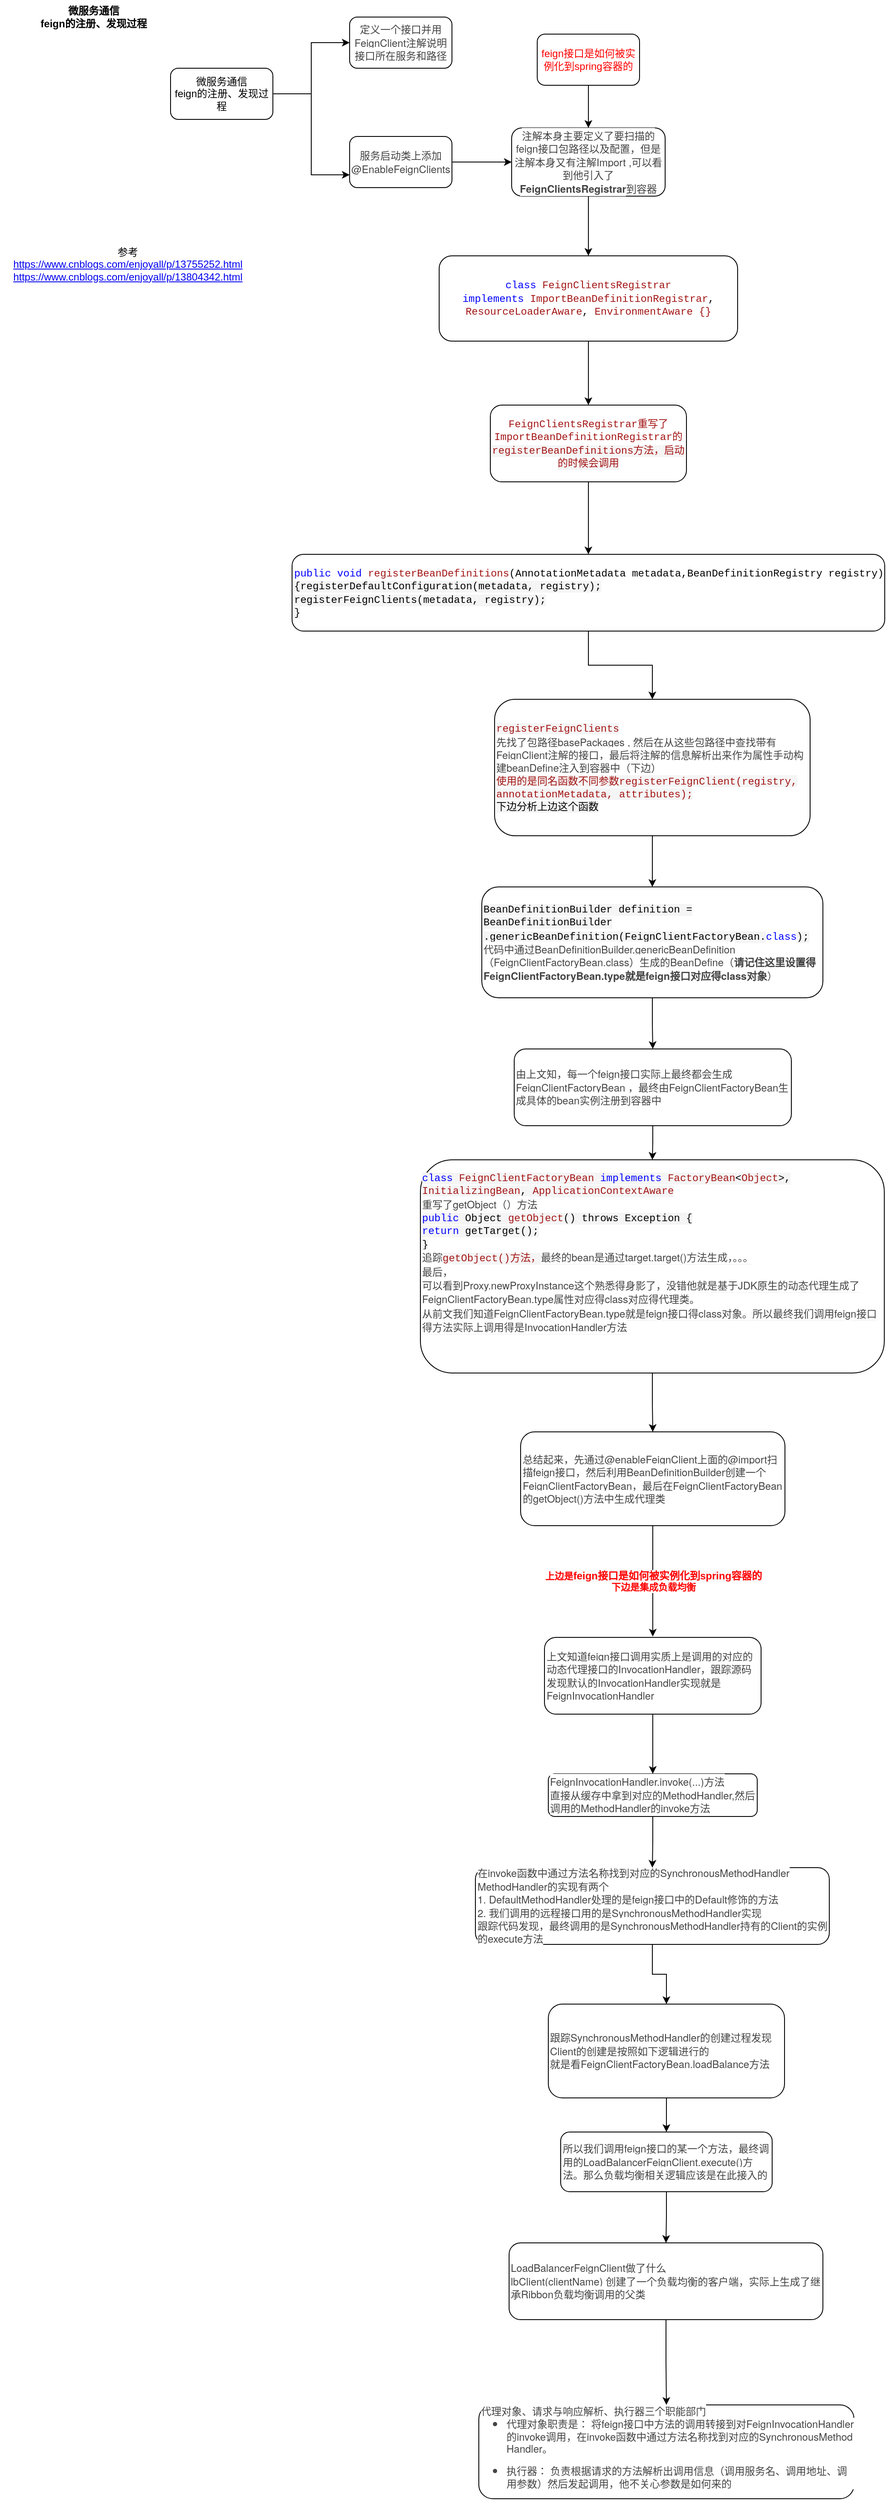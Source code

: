 <mxfile version="14.4.3" type="github">
  <diagram id="LuQ_MH0cPUaEYpk4wpXu" name="第 1 页">
    <mxGraphModel dx="1181" dy="759" grid="1" gridSize="10" guides="1" tooltips="1" connect="1" arrows="1" fold="1" page="1" pageScale="1" pageWidth="827" pageHeight="1169" math="0" shadow="0">
      <root>
        <mxCell id="0" />
        <mxCell id="1" parent="0" />
        <mxCell id="f0mKS1ikmovLvOTV63AS-19" value="&lt;span class=&quot;hljs-function&quot; style=&quot;margin: 0px ; padding: 0px ; font-family: &amp;#34;courier new&amp;#34; , sans-serif&quot;&gt;&lt;span class=&quot;hljs-keyword&quot; style=&quot;margin: 0px ; padding: 0px ; color: rgb(0 , 0 , 255)&quot;&gt;public&lt;/span&gt; &lt;span class=&quot;hljs-keyword&quot; style=&quot;margin: 0px ; padding: 0px ; color: rgb(0 , 0 , 255)&quot;&gt;void&lt;/span&gt; &lt;span class=&quot;hljs-title&quot; style=&quot;margin: 0px ; padding: 0px ; color: rgb(163 , 21 , 21)&quot;&gt;registerBeanDefinitions&lt;/span&gt;(&lt;span class=&quot;hljs-params&quot; style=&quot;margin: 0px ; padding: 0px&quot;&gt;AnnotationMetadata metadata,BeanDefinitionRegistry registry&lt;/span&gt;)&lt;/span&gt;&lt;span style=&quot;font-family: &amp;#34;courier new&amp;#34; , sans-serif ; background-color: rgb(245 , 245 , 245)&quot;&gt;{registerDefaultConfiguration(metadata, registry);&lt;br&gt;registerFeignClients(metadata, registry);&lt;br&gt;}&lt;/span&gt;" style="rounded=1;whiteSpace=wrap;html=1;align=left;" vertex="1" parent="1">
          <mxGeometry x="362.5" y="670" width="695" height="90" as="geometry" />
        </mxCell>
        <mxCell id="f0mKS1ikmovLvOTV63AS-27" value="&lt;span class=&quot;hljs-keyword&quot; style=&quot;margin: 0px ; padding: 0px ; color: rgb(0 , 0 , 255) ; font-family: &amp;#34;courier new&amp;#34; , sans-serif ; background-color: rgb(245 , 245 , 245)&quot;&gt;class&lt;/span&gt;&lt;span style=&quot;font-family: &amp;#34;courier new&amp;#34; , sans-serif ; background-color: rgb(245 , 245 , 245)&quot;&gt; &lt;/span&gt;&lt;span class=&quot;hljs-title&quot; style=&quot;margin: 0px ; padding: 0px ; color: rgb(163 , 21 , 21) ; font-family: &amp;#34;courier new&amp;#34; , sans-serif ; background-color: rgb(245 , 245 , 245)&quot;&gt;FeignClientFactoryBean&amp;nbsp;&lt;/span&gt;&lt;span class=&quot;hljs-keyword&quot; style=&quot;margin: 0px ; padding: 0px ; color: rgb(0 , 0 , 255) ; font-family: &amp;#34;courier new&amp;#34; , sans-serif ; background-color: rgb(245 , 245 , 245)&quot;&gt;implements&lt;/span&gt;&lt;span style=&quot;font-family: &amp;#34;courier new&amp;#34; , sans-serif ; background-color: rgb(245 , 245 , 245)&quot;&gt; &lt;/span&gt;&lt;span class=&quot;hljs-title&quot; style=&quot;margin: 0px ; padding: 0px ; color: rgb(163 , 21 , 21) ; font-family: &amp;#34;courier new&amp;#34; , sans-serif ; background-color: rgb(245 , 245 , 245)&quot;&gt;FactoryBean&lt;/span&gt;&lt;span style=&quot;font-family: &amp;#34;courier new&amp;#34; , sans-serif ; background-color: rgb(245 , 245 , 245)&quot;&gt;&amp;lt;&lt;/span&gt;&lt;span class=&quot;hljs-title&quot; style=&quot;margin: 0px ; padding: 0px ; color: rgb(163 , 21 , 21) ; font-family: &amp;#34;courier new&amp;#34; , sans-serif ; background-color: rgb(245 , 245 , 245)&quot;&gt;Object&lt;/span&gt;&lt;span style=&quot;font-family: &amp;#34;courier new&amp;#34; , sans-serif ; background-color: rgb(245 , 245 , 245)&quot;&gt;&amp;gt;, &lt;/span&gt;&lt;span class=&quot;hljs-title&quot; style=&quot;margin: 0px ; padding: 0px ; color: rgb(163 , 21 , 21) ; font-family: &amp;#34;courier new&amp;#34; , sans-serif ; background-color: rgb(245 , 245 , 245)&quot;&gt;InitializingBean&lt;/span&gt;&lt;span style=&quot;font-family: &amp;#34;courier new&amp;#34; , sans-serif ; background-color: rgb(245 , 245 , 245)&quot;&gt;, &lt;/span&gt;&lt;span class=&quot;hljs-title&quot; style=&quot;margin: 0px ; padding: 0px ; color: rgb(163 , 21 , 21) ; font-family: &amp;#34;courier new&amp;#34; , sans-serif ; background-color: rgb(245 , 245 , 245)&quot;&gt;ApplicationContextAware&lt;br&gt;&lt;span style=&quot;color: rgb(68 , 68 , 68) ; font-family: &amp;#34;pingfang sc&amp;#34; , &amp;#34;microsoft yahei&amp;#34; , &amp;#34;helvetica neue&amp;#34; , &amp;#34;helvetica&amp;#34; , &amp;#34;arial&amp;#34; , sans-serif ; background-color: rgb(255 , 255 , 255)&quot;&gt;重写了getObject（）方法&lt;br&gt;&lt;/span&gt;&lt;span class=&quot;hljs-function&quot; style=&quot;margin: 0px ; padding: 0px ; color: rgb(0 , 0 , 0) ; font-family: &amp;#34;courier new&amp;#34; , sans-serif&quot;&gt;&lt;span class=&quot;hljs-keyword&quot; style=&quot;margin: 0px ; padding: 0px ; color: rgb(0 , 0 , 255)&quot;&gt;public&lt;/span&gt; Object &lt;span class=&quot;hljs-title&quot; style=&quot;margin: 0px ; padding: 0px ; color: rgb(163 , 21 , 21)&quot;&gt;getObject&lt;/span&gt;(&lt;span class=&quot;hljs-params&quot; style=&quot;margin: 0px ; padding: 0px&quot;&gt;&lt;/span&gt;) throws Exception&lt;/span&gt;&lt;span style=&quot;color: rgb(0 , 0 , 0) ; font-family: &amp;#34;courier new&amp;#34; , sans-serif&quot;&gt; {&lt;br&gt;		&lt;/span&gt;&lt;span class=&quot;hljs-keyword&quot; style=&quot;margin: 0px ; padding: 0px ; color: rgb(0 , 0 , 255) ; font-family: &amp;#34;courier new&amp;#34; , sans-serif&quot;&gt;return&lt;/span&gt;&lt;span style=&quot;color: rgb(0 , 0 , 0) ; font-family: &amp;#34;courier new&amp;#34; , sans-serif&quot;&gt; getTarget();&lt;br&gt;	}&lt;br&gt;&lt;/span&gt;&lt;span style=&quot;color: rgb(68 , 68 , 68) ; font-family: &amp;#34;pingfang sc&amp;#34; , &amp;#34;microsoft yahei&amp;#34; , &amp;#34;helvetica neue&amp;#34; , &amp;#34;helvetica&amp;#34; , &amp;#34;arial&amp;#34; , sans-serif ; background-color: rgb(255 , 255 , 255)&quot;&gt;追踪&lt;/span&gt;&lt;span style=&quot;font-family: &amp;#34;courier new&amp;#34; , sans-serif&quot;&gt;getObject()方法，&lt;/span&gt;&lt;span style=&quot;color: rgb(68 , 68 , 68) ; font-family: &amp;#34;pingfang sc&amp;#34; , &amp;#34;microsoft yahei&amp;#34; , &amp;#34;helvetica neue&amp;#34; , &amp;#34;helvetica&amp;#34; , &amp;#34;arial&amp;#34; , sans-serif ; background-color: rgb(255 , 255 , 255)&quot;&gt;最终的bean是通过target.target()方法生成，。。。&lt;br&gt;最后，&lt;br&gt;&lt;/span&gt;&lt;span style=&quot;color: rgb(68 , 68 , 68) ; font-family: &amp;#34;pingfang sc&amp;#34; , &amp;#34;microsoft yahei&amp;#34; , &amp;#34;helvetica neue&amp;#34; , &amp;#34;helvetica&amp;#34; , &amp;#34;arial&amp;#34; , sans-serif ; background-color: rgb(255 , 255 , 255)&quot;&gt;可以看到Proxy.newProxyInstance这个熟悉得身影了，没错他就是&lt;/span&gt;&lt;span style=&quot;color: rgb(68 , 68 , 68) ; font-family: &amp;#34;pingfang sc&amp;#34; , &amp;#34;microsoft yahei&amp;#34; , &amp;#34;helvetica neue&amp;#34; , &amp;#34;helvetica&amp;#34; , &amp;#34;arial&amp;#34; , sans-serif ; background-color: rgb(255 , 255 , 255)&quot;&gt;基于JDK原生的动态代理生成了FeignClientFactoryBean.type属性对应得class对应得代理类。&lt;br&gt;从前文我们知道FeignClientFactoryBean.type就是feign接口得class对象。所以最终我们调用feign接口得方法实际上调用得是InvocationHandler方法&lt;/span&gt;&lt;span style=&quot;color: rgb(68 , 68 , 68) ; font-family: &amp;#34;pingfang sc&amp;#34; , &amp;#34;microsoft yahei&amp;#34; , &amp;#34;helvetica neue&amp;#34; , &amp;#34;helvetica&amp;#34; , &amp;#34;arial&amp;#34; , sans-serif ; background-color: rgb(255 , 255 , 255)&quot;&gt;&lt;br&gt;&lt;/span&gt;&lt;span style=&quot;color: rgb(68 , 68 , 68) ; font-family: &amp;#34;pingfang sc&amp;#34; , &amp;#34;microsoft yahei&amp;#34; , &amp;#34;helvetica neue&amp;#34; , &amp;#34;helvetica&amp;#34; , &amp;#34;arial&amp;#34; , sans-serif ; background-color: rgb(255 , 255 , 255)&quot;&gt;&lt;br&gt;&lt;/span&gt;&lt;br&gt;&lt;/span&gt;" style="rounded=1;whiteSpace=wrap;html=1;align=left;" vertex="1" parent="1">
          <mxGeometry x="513" y="1380" width="544" height="250" as="geometry" />
        </mxCell>
        <mxCell id="f0mKS1ikmovLvOTV63AS-49" value="" style="group" vertex="1" connectable="0" parent="1">
          <mxGeometry x="20" y="20" width="1001.5" height="2930" as="geometry" />
        </mxCell>
        <mxCell id="f0mKS1ikmovLvOTV63AS-1" value="&lt;div&gt;&lt;b&gt;微服务通信&lt;/b&gt;&lt;/div&gt;&lt;b&gt;&lt;div&gt;&lt;b&gt;feign的注册、发现过程&lt;/b&gt;&lt;/div&gt;&lt;/b&gt;" style="text;html=1;strokeColor=none;fillColor=none;align=center;verticalAlign=middle;whiteSpace=wrap;rounded=0;" vertex="1" parent="f0mKS1ikmovLvOTV63AS-49">
          <mxGeometry width="220" height="40" as="geometry" />
        </mxCell>
        <mxCell id="f0mKS1ikmovLvOTV63AS-2" value="&lt;span style=&quot;color: rgb(68 , 68 , 68) ; font-family: &amp;#34;pingfang sc&amp;#34; , &amp;#34;microsoft yahei&amp;#34; , &amp;#34;helvetica neue&amp;#34; , &amp;#34;helvetica&amp;#34; , &amp;#34;arial&amp;#34; , sans-serif ; text-align: left ; background-color: rgb(255 , 255 , 255)&quot;&gt;定义一个接口并用FeignClient注解说明接口所在服务和路径&lt;/span&gt;" style="rounded=1;whiteSpace=wrap;html=1;" vertex="1" parent="f0mKS1ikmovLvOTV63AS-49">
          <mxGeometry x="410" y="20" width="120" height="60" as="geometry" />
        </mxCell>
        <mxCell id="f0mKS1ikmovLvOTV63AS-3" value="&lt;span style=&quot;color: rgb(68 , 68 , 68) ; font-family: &amp;#34;pingfang sc&amp;#34; , &amp;#34;microsoft yahei&amp;#34; , &amp;#34;helvetica neue&amp;#34; , &amp;#34;helvetica&amp;#34; , &amp;#34;arial&amp;#34; , sans-serif ; text-align: left ; background-color: rgb(255 , 255 , 255)&quot;&gt;服务启动类上添加@EnableFeignClients&lt;/span&gt;" style="rounded=1;whiteSpace=wrap;html=1;" vertex="1" parent="f0mKS1ikmovLvOTV63AS-49">
          <mxGeometry x="410" y="160" width="120" height="60" as="geometry" />
        </mxCell>
        <mxCell id="f0mKS1ikmovLvOTV63AS-9" style="edgeStyle=orthogonalEdgeStyle;rounded=0;orthogonalLoop=1;jettySize=auto;html=1;entryX=0;entryY=0.5;entryDx=0;entryDy=0;" edge="1" parent="f0mKS1ikmovLvOTV63AS-49" source="f0mKS1ikmovLvOTV63AS-6" target="f0mKS1ikmovLvOTV63AS-2">
          <mxGeometry relative="1" as="geometry" />
        </mxCell>
        <mxCell id="f0mKS1ikmovLvOTV63AS-10" style="edgeStyle=orthogonalEdgeStyle;rounded=0;orthogonalLoop=1;jettySize=auto;html=1;entryX=0;entryY=0.75;entryDx=0;entryDy=0;" edge="1" parent="f0mKS1ikmovLvOTV63AS-49" source="f0mKS1ikmovLvOTV63AS-6" target="f0mKS1ikmovLvOTV63AS-3">
          <mxGeometry relative="1" as="geometry" />
        </mxCell>
        <mxCell id="f0mKS1ikmovLvOTV63AS-6" value="&lt;span&gt;微服务通信&lt;/span&gt;&lt;br&gt;&lt;span&gt;feign的注册、发现过程&lt;/span&gt;" style="rounded=1;whiteSpace=wrap;html=1;" vertex="1" parent="f0mKS1ikmovLvOTV63AS-49">
          <mxGeometry x="200" y="80" width="120" height="60" as="geometry" />
        </mxCell>
        <mxCell id="f0mKS1ikmovLvOTV63AS-12" value="feign接口是如何被实例化到spring容器的" style="rounded=1;whiteSpace=wrap;html=1;fontColor=#FF0000;" vertex="1" parent="f0mKS1ikmovLvOTV63AS-49">
          <mxGeometry x="630" y="40" width="120" height="60" as="geometry" />
        </mxCell>
        <mxCell id="f0mKS1ikmovLvOTV63AS-13" value="&lt;span style=&quot;color: rgb(68 , 68 , 68) ; font-family: &amp;#34;pingfang sc&amp;#34; , &amp;#34;microsoft yahei&amp;#34; , &amp;#34;helvetica neue&amp;#34; , &amp;#34;helvetica&amp;#34; , &amp;#34;arial&amp;#34; , sans-serif ; background-color: rgb(255 , 255 , 255)&quot;&gt;注解本身主要定义了要扫描的feign接口包路径以及配置，但是注解本身又有注解Import ,可以看到他引入了&lt;/span&gt;&lt;strong style=&quot;margin: 0px ; padding: 0px ; color: rgb(68 , 68 , 68) ; font-family: &amp;#34;pingfang sc&amp;#34; , &amp;#34;microsoft yahei&amp;#34; , &amp;#34;helvetica neue&amp;#34; , &amp;#34;helvetica&amp;#34; , &amp;#34;arial&amp;#34; , sans-serif ; background-color: rgb(255 , 255 , 255)&quot;&gt;FeignClientsRegistrar&lt;/strong&gt;&lt;span style=&quot;color: rgb(68 , 68 , 68) ; font-family: &amp;#34;pingfang sc&amp;#34; , &amp;#34;microsoft yahei&amp;#34; , &amp;#34;helvetica neue&amp;#34; , &amp;#34;helvetica&amp;#34; , &amp;#34;arial&amp;#34; , sans-serif ; background-color: rgb(255 , 255 , 255)&quot;&gt;到容器&lt;/span&gt;" style="rounded=1;whiteSpace=wrap;html=1;" vertex="1" parent="f0mKS1ikmovLvOTV63AS-49">
          <mxGeometry x="600" y="150" width="180" height="80" as="geometry" />
        </mxCell>
        <mxCell id="f0mKS1ikmovLvOTV63AS-14" value="" style="edgeStyle=orthogonalEdgeStyle;rounded=0;orthogonalLoop=1;jettySize=auto;html=1;" edge="1" parent="f0mKS1ikmovLvOTV63AS-49" source="f0mKS1ikmovLvOTV63AS-3" target="f0mKS1ikmovLvOTV63AS-13">
          <mxGeometry relative="1" as="geometry" />
        </mxCell>
        <mxCell id="f0mKS1ikmovLvOTV63AS-32" value="" style="edgeStyle=orthogonalEdgeStyle;rounded=0;orthogonalLoop=1;jettySize=auto;html=1;" edge="1" parent="f0mKS1ikmovLvOTV63AS-49" source="f0mKS1ikmovLvOTV63AS-12" target="f0mKS1ikmovLvOTV63AS-13">
          <mxGeometry relative="1" as="geometry" />
        </mxCell>
        <mxCell id="f0mKS1ikmovLvOTV63AS-15" value="&lt;span class=&quot;hljs-class&quot; style=&quot;margin: 0px ; padding: 0px ; font-family: &amp;#34;courier new&amp;#34; , sans-serif&quot;&gt;&lt;span class=&quot;hljs-keyword&quot; style=&quot;margin: 0px ; padding: 0px ; color: rgb(0 , 0 , 255)&quot;&gt;class&lt;/span&gt; &lt;span class=&quot;hljs-title&quot; style=&quot;margin: 0px ; padding: 0px ; color: rgb(163 , 21 , 21)&quot;&gt;FeignClientsRegistrar&lt;/span&gt;&lt;br&gt;		&lt;span class=&quot;hljs-keyword&quot; style=&quot;margin: 0px ; padding: 0px ; color: rgb(0 , 0 , 255)&quot;&gt;implements&lt;/span&gt; &lt;span class=&quot;hljs-title&quot; style=&quot;margin: 0px ; padding: 0px ; color: rgb(163 , 21 , 21)&quot;&gt;ImportBeanDefinitionRegistrar&lt;/span&gt;, &lt;span class=&quot;hljs-title&quot; style=&quot;margin: 0px ; padding: 0px ; color: rgb(163 , 21 , 21)&quot;&gt;ResourceLoaderAware&lt;/span&gt;, &lt;span class=&quot;hljs-title&quot; style=&quot;margin: 0px ; padding: 0px ; color: rgb(163 , 21 , 21)&quot;&gt;EnvironmentAware {}&lt;/span&gt;&lt;/span&gt;" style="rounded=1;whiteSpace=wrap;html=1;" vertex="1" parent="f0mKS1ikmovLvOTV63AS-49">
          <mxGeometry x="515" y="300" width="350" height="100" as="geometry" />
        </mxCell>
        <mxCell id="f0mKS1ikmovLvOTV63AS-16" value="" style="edgeStyle=orthogonalEdgeStyle;rounded=0;orthogonalLoop=1;jettySize=auto;html=1;" edge="1" parent="f0mKS1ikmovLvOTV63AS-49" source="f0mKS1ikmovLvOTV63AS-13" target="f0mKS1ikmovLvOTV63AS-15">
          <mxGeometry relative="1" as="geometry" />
        </mxCell>
        <mxCell id="f0mKS1ikmovLvOTV63AS-17" value="&lt;span style=&quot;color: rgb(163 , 21 , 21) ; font-family: &amp;#34;courier new&amp;#34; , sans-serif&quot;&gt;FeignClientsRegistrar重写了&lt;/span&gt;&lt;span style=&quot;color: rgb(163 , 21 , 21) ; font-family: &amp;#34;courier new&amp;#34; , sans-serif&quot;&gt;ImportBeanDefinitionRegistrar的&lt;/span&gt;&lt;span style=&quot;color: rgb(163 , 21 , 21) ; font-family: &amp;#34;courier new&amp;#34; , sans-serif ; background-color: rgb(245 , 245 , 245)&quot;&gt;registerBeanDefinitions方法，启动的时候会调用&lt;/span&gt;" style="rounded=1;whiteSpace=wrap;html=1;" vertex="1" parent="f0mKS1ikmovLvOTV63AS-49">
          <mxGeometry x="575" y="475" width="230" height="90" as="geometry" />
        </mxCell>
        <mxCell id="f0mKS1ikmovLvOTV63AS-18" value="" style="edgeStyle=orthogonalEdgeStyle;rounded=0;orthogonalLoop=1;jettySize=auto;html=1;" edge="1" parent="f0mKS1ikmovLvOTV63AS-49" source="f0mKS1ikmovLvOTV63AS-15" target="f0mKS1ikmovLvOTV63AS-17">
          <mxGeometry relative="1" as="geometry" />
        </mxCell>
        <mxCell id="f0mKS1ikmovLvOTV63AS-21" value="&lt;span style=&quot;color: rgb(163 , 21 , 21) ; font-family: &amp;#34;courier new&amp;#34; , sans-serif ; background-color: rgb(245 , 245 , 245)&quot;&gt;registerFeignClients&lt;br&gt;&lt;/span&gt;&lt;span style=&quot;color: rgb(68 , 68 , 68) ; font-family: &amp;#34;pingfang sc&amp;#34; , &amp;#34;microsoft yahei&amp;#34; , &amp;#34;helvetica neue&amp;#34; , &amp;#34;helvetica&amp;#34; , &amp;#34;arial&amp;#34; , sans-serif ; background-color: rgb(255 , 255 , 255)&quot;&gt;先找了包路径basePackages , 然后在从这些包路径中查找带有FeignClient注解的接口，最后将注解的信息解析出来作为属性手动构建beanDefine注入到容器中（下边）&lt;br&gt;&lt;/span&gt;&lt;span style=&quot;background-color: rgb(245 , 245 , 245)&quot;&gt;&lt;font color=&quot;#a31515&quot; face=&quot;courier new, sans-serif&quot;&gt;使用的是同名函数不同参数registerFeignClient(registry, annotationMetadata, attributes);&lt;br&gt;&lt;/font&gt;下边分析上边这个函数&lt;br&gt;&lt;/span&gt;" style="rounded=1;whiteSpace=wrap;html=1;align=left;" vertex="1" parent="f0mKS1ikmovLvOTV63AS-49">
          <mxGeometry x="580" y="820" width="370" height="160" as="geometry" />
        </mxCell>
        <mxCell id="f0mKS1ikmovLvOTV63AS-23" value="&lt;span style=&quot;font-family: &amp;#34;courier new&amp;#34; , sans-serif ; background-color: rgb(245 , 245 , 245)&quot;&gt;BeanDefinitionBuilder definition = BeanDefinitionBuilder&lt;br/&gt;				.genericBeanDefinition(FeignClientFactoryBean.&lt;/span&gt;&lt;span class=&quot;hljs-keyword&quot; style=&quot;margin: 0px ; padding: 0px ; color: rgb(0 , 0 , 255) ; font-family: &amp;#34;courier new&amp;#34; , sans-serif&quot;&gt;class&lt;/span&gt;&lt;span style=&quot;font-family: &amp;#34;courier new&amp;#34; , sans-serif ; background-color: rgb(245 , 245 , 245)&quot;&gt;);&lt;/span&gt;&lt;span style=&quot;color: rgb(68 , 68 , 68) ; font-family: &amp;#34;pingfang sc&amp;#34; , &amp;#34;microsoft yahei&amp;#34; , &amp;#34;helvetica neue&amp;#34; , &amp;#34;helvetica&amp;#34; , &amp;#34;arial&amp;#34; , sans-serif ; background-color: rgb(255 , 255 , 255)&quot;&gt;&lt;br&gt;代码中通过BeanDefinitionBuilder.genericBeanDefinition（FeignClientFactoryBean.class）生成的BeanDefine&lt;/span&gt;&lt;span style=&quot;color: rgb(68 , 68 , 68) ; font-family: &amp;#34;pingfang sc&amp;#34; , &amp;#34;microsoft yahei&amp;#34; , &amp;#34;helvetica neue&amp;#34; , &amp;#34;helvetica&amp;#34; , &amp;#34;arial&amp;#34; , sans-serif ; background-color: rgb(255 , 255 , 255)&quot;&gt;（&lt;/span&gt;&lt;strong style=&quot;margin: 0px ; padding: 0px ; color: rgb(68 , 68 , 68) ; font-family: &amp;#34;pingfang sc&amp;#34; , &amp;#34;microsoft yahei&amp;#34; , &amp;#34;helvetica neue&amp;#34; , &amp;#34;helvetica&amp;#34; , &amp;#34;arial&amp;#34; , sans-serif ; background-color: rgb(255 , 255 , 255)&quot;&gt;请记住这里设置得FeignClientFactoryBean.type就是feign接口对应得class对象&lt;/strong&gt;&lt;span style=&quot;color: rgb(68 , 68 , 68) ; font-family: &amp;#34;pingfang sc&amp;#34; , &amp;#34;microsoft yahei&amp;#34; , &amp;#34;helvetica neue&amp;#34; , &amp;#34;helvetica&amp;#34; , &amp;#34;arial&amp;#34; , sans-serif ; background-color: rgb(255 , 255 , 255)&quot;&gt;）&lt;/span&gt;" style="rounded=1;whiteSpace=wrap;html=1;align=left;" vertex="1" parent="f0mKS1ikmovLvOTV63AS-49">
          <mxGeometry x="565" y="1040" width="400" height="130" as="geometry" />
        </mxCell>
        <mxCell id="f0mKS1ikmovLvOTV63AS-24" value="" style="edgeStyle=orthogonalEdgeStyle;rounded=0;orthogonalLoop=1;jettySize=auto;html=1;" edge="1" parent="f0mKS1ikmovLvOTV63AS-49" source="f0mKS1ikmovLvOTV63AS-21" target="f0mKS1ikmovLvOTV63AS-23">
          <mxGeometry relative="1" as="geometry" />
        </mxCell>
        <mxCell id="f0mKS1ikmovLvOTV63AS-25" value="&lt;span style=&quot;color: rgb(68 , 68 , 68) ; font-family: &amp;#34;pingfang sc&amp;#34; , &amp;#34;microsoft yahei&amp;#34; , &amp;#34;helvetica neue&amp;#34; , &amp;#34;helvetica&amp;#34; , &amp;#34;arial&amp;#34; , sans-serif ; background-color: rgb(255 , 255 , 255)&quot;&gt;由上文知，&lt;/span&gt;&lt;span style=&quot;color: rgb(68 , 68 , 68) ; font-family: &amp;#34;pingfang sc&amp;#34; , &amp;#34;microsoft yahei&amp;#34; , &amp;#34;helvetica neue&amp;#34; , &amp;#34;helvetica&amp;#34; , &amp;#34;arial&amp;#34; , sans-serif ; background-color: rgb(255 , 255 , 255)&quot;&gt;每一个feign接口实际上最终都会生成FeignClientFactoryBean ，最终由FeignClientFactoryBean生成具体的bean实例注册到容器中&lt;/span&gt;" style="rounded=1;whiteSpace=wrap;html=1;align=left;" vertex="1" parent="f0mKS1ikmovLvOTV63AS-49">
          <mxGeometry x="603" y="1230" width="325" height="90" as="geometry" />
        </mxCell>
        <mxCell id="f0mKS1ikmovLvOTV63AS-26" value="" style="edgeStyle=orthogonalEdgeStyle;rounded=0;orthogonalLoop=1;jettySize=auto;html=1;" edge="1" parent="f0mKS1ikmovLvOTV63AS-49" source="f0mKS1ikmovLvOTV63AS-23" target="f0mKS1ikmovLvOTV63AS-25">
          <mxGeometry relative="1" as="geometry" />
        </mxCell>
        <mxCell id="f0mKS1ikmovLvOTV63AS-29" value="&lt;span style=&quot;color: rgb(68 , 68 , 68) ; font-family: &amp;#34;pingfang sc&amp;#34; , &amp;#34;microsoft yahei&amp;#34; , &amp;#34;helvetica neue&amp;#34; , &amp;#34;helvetica&amp;#34; , &amp;#34;arial&amp;#34; , sans-serif ; background-color: rgb(255 , 255 , 255)&quot;&gt;总结起来，先通过@enableFeignClient上面的@import扫描feign接口，然后利用BeanDefinitionBuilder创建一个FeignClientFactoryBean，最后在FeignClientFactoryBean的getObject()方法中生成代理类&lt;/span&gt;" style="rounded=1;whiteSpace=wrap;html=1;align=left;" vertex="1" parent="f0mKS1ikmovLvOTV63AS-49">
          <mxGeometry x="610.5" y="1679" width="310" height="110" as="geometry" />
        </mxCell>
        <mxCell id="f0mKS1ikmovLvOTV63AS-33" value="&lt;span style=&quot;color: rgb(68 , 68 , 68) ; font-family: &amp;#34;pingfang sc&amp;#34; , &amp;#34;microsoft yahei&amp;#34; , &amp;#34;helvetica neue&amp;#34; , &amp;#34;helvetica&amp;#34; , &amp;#34;arial&amp;#34; , sans-serif ; background-color: rgb(255 , 255 , 255)&quot;&gt;上文知道feign接口调用实质上是调用的对应的动态代理接口的InvocationHandler，跟踪源码发现默认的InvocationHandler实现就是FeignInvocationHandler&lt;/span&gt;" style="rounded=1;whiteSpace=wrap;html=1;align=left;" vertex="1" parent="f0mKS1ikmovLvOTV63AS-49">
          <mxGeometry x="638.5" y="1920" width="254" height="90" as="geometry" />
        </mxCell>
        <mxCell id="f0mKS1ikmovLvOTV63AS-34" value="" style="endArrow=classic;html=1;" edge="1" parent="f0mKS1ikmovLvOTV63AS-49">
          <mxGeometry relative="1" as="geometry">
            <mxPoint x="765.5" y="1789" as="sourcePoint" />
            <mxPoint x="765.5" y="1919" as="targetPoint" />
          </mxGeometry>
        </mxCell>
        <mxCell id="f0mKS1ikmovLvOTV63AS-35" value="&lt;b&gt;上边是&lt;span style=&quot;font-size: 12px ; background-color: rgb(248 , 249 , 250)&quot;&gt;feign接口是如何被实例化到spring容器的&lt;/span&gt;&lt;br&gt;下边是集成负载均衡&lt;/b&gt;" style="edgeLabel;resizable=0;html=1;align=center;verticalAlign=middle;fontColor=#FF0000;" connectable="0" vertex="1" parent="f0mKS1ikmovLvOTV63AS-34">
          <mxGeometry relative="1" as="geometry" />
        </mxCell>
        <mxCell id="f0mKS1ikmovLvOTV63AS-36" value="参考&lt;br&gt;&lt;a href=&quot;https://www.cnblogs.com/enjoyall/p/13755252.html&quot;&gt;https://www.cnblogs.com/enjoyall/p/13755252.html&lt;/a&gt;&lt;br&gt;&lt;a href=&quot;https://www.cnblogs.com/enjoyall/p/13804342.html&quot;&gt;https://www.cnblogs.com/enjoyall/p/13804342.html&lt;/a&gt;" style="text;html=1;strokeColor=none;fillColor=none;align=center;verticalAlign=middle;whiteSpace=wrap;rounded=0;" vertex="1" parent="f0mKS1ikmovLvOTV63AS-49">
          <mxGeometry x="10" y="270" width="280" height="80" as="geometry" />
        </mxCell>
        <mxCell id="f0mKS1ikmovLvOTV63AS-37" value="&lt;span style=&quot;color: rgb(68 , 68 , 68) ; font-family: &amp;#34;pingfang sc&amp;#34; , &amp;#34;microsoft yahei&amp;#34; , &amp;#34;helvetica neue&amp;#34; , &amp;#34;helvetica&amp;#34; , &amp;#34;arial&amp;#34; , sans-serif ; background-color: rgb(255 , 255 , 255)&quot;&gt;FeignInvocationHandler.invoke(...)方法&lt;br&gt;&lt;/span&gt;&lt;span style=&quot;color: rgb(68 , 68 , 68) ; font-family: &amp;#34;pingfang sc&amp;#34; , &amp;#34;microsoft yahei&amp;#34; , &amp;#34;helvetica neue&amp;#34; , &amp;#34;helvetica&amp;#34; , &amp;#34;arial&amp;#34; , sans-serif ; background-color: rgb(255 , 255 , 255)&quot;&gt;直接从缓存中拿到对应的MethodHandler,然后调用的MethodHandler的invoke方法&lt;/span&gt;&lt;span style=&quot;color: rgb(68 , 68 , 68) ; font-family: &amp;#34;pingfang sc&amp;#34; , &amp;#34;microsoft yahei&amp;#34; , &amp;#34;helvetica neue&amp;#34; , &amp;#34;helvetica&amp;#34; , &amp;#34;arial&amp;#34; , sans-serif ; background-color: rgb(255 , 255 , 255)&quot;&gt;&lt;br&gt;&lt;/span&gt;" style="rounded=1;whiteSpace=wrap;html=1;fontColor=#FF0000;align=left;" vertex="1" parent="f0mKS1ikmovLvOTV63AS-49">
          <mxGeometry x="643" y="2080" width="245" height="50" as="geometry" />
        </mxCell>
        <mxCell id="f0mKS1ikmovLvOTV63AS-38" value="" style="edgeStyle=orthogonalEdgeStyle;rounded=0;orthogonalLoop=1;jettySize=auto;html=1;fontColor=#FF0000;" edge="1" parent="f0mKS1ikmovLvOTV63AS-49" source="f0mKS1ikmovLvOTV63AS-33" target="f0mKS1ikmovLvOTV63AS-37">
          <mxGeometry relative="1" as="geometry" />
        </mxCell>
        <mxCell id="f0mKS1ikmovLvOTV63AS-39" value="&lt;span style=&quot;color: rgb(68 , 68 , 68) ; font-family: &amp;#34;pingfang sc&amp;#34; , &amp;#34;microsoft yahei&amp;#34; , &amp;#34;helvetica neue&amp;#34; , &amp;#34;helvetica&amp;#34; , &amp;#34;arial&amp;#34; , sans-serif ; background-color: rgb(255 , 255 , 255)&quot;&gt;&lt;br&gt;&lt;/span&gt;&lt;span style=&quot;color: rgb(68 , 68 , 68) ; font-family: &amp;#34;pingfang sc&amp;#34; , &amp;#34;microsoft yahei&amp;#34; , &amp;#34;helvetica neue&amp;#34; , &amp;#34;helvetica&amp;#34; , &amp;#34;arial&amp;#34; , sans-serif ; background-color: rgb(255 , 255 , 255)&quot;&gt;在invoke函数中通过方法名称找到对应的SynchronousMethodHandler&lt;/span&gt;&lt;span style=&quot;color: rgb(68 , 68 , 68) ; font-family: &amp;#34;pingfang sc&amp;#34; , &amp;#34;microsoft yahei&amp;#34; , &amp;#34;helvetica neue&amp;#34; , &amp;#34;helvetica&amp;#34; , &amp;#34;arial&amp;#34; , sans-serif ; background-color: rgb(255 , 255 , 255)&quot;&gt;&lt;br&gt;MethodHandler的实现有两个&lt;br&gt;&lt;/span&gt;&lt;span style=&quot;color: rgb(68 , 68 , 68) ; font-family: &amp;#34;pingfang sc&amp;#34; , &amp;#34;microsoft yahei&amp;#34; , &amp;#34;helvetica neue&amp;#34; , &amp;#34;helvetica&amp;#34; , &amp;#34;arial&amp;#34; , sans-serif ; background-color: rgb(255 , 255 , 255)&quot;&gt;1. DefaultMethodHandler处理的是feign接口中的Default修饰的方法&lt;br&gt;&lt;/span&gt;&lt;span style=&quot;color: rgb(68 , 68 , 68) ; font-family: &amp;#34;pingfang sc&amp;#34; , &amp;#34;microsoft yahei&amp;#34; , &amp;#34;helvetica neue&amp;#34; , &amp;#34;helvetica&amp;#34; , &amp;#34;arial&amp;#34; , sans-serif ; background-color: rgb(255 , 255 , 255)&quot;&gt;2. 我们调用的远程接口用的是SynchronousMethodHandler实现&lt;br&gt;&lt;/span&gt;&lt;span style=&quot;color: rgb(68 , 68 , 68) ; font-family: &amp;#34;pingfang sc&amp;#34; , &amp;#34;microsoft yahei&amp;#34; , &amp;#34;helvetica neue&amp;#34; , &amp;#34;helvetica&amp;#34; , &amp;#34;arial&amp;#34; , sans-serif ; background-color: rgb(255 , 255 , 255)&quot;&gt;跟踪代码发现，最终调用的是SynchronousMethodHandler持有的Client的实例的execute方法&lt;/span&gt;&lt;span style=&quot;color: rgb(68 , 68 , 68) ; font-family: &amp;#34;pingfang sc&amp;#34; , &amp;#34;microsoft yahei&amp;#34; , &amp;#34;helvetica neue&amp;#34; , &amp;#34;helvetica&amp;#34; , &amp;#34;arial&amp;#34; , sans-serif ; background-color: rgb(255 , 255 , 255)&quot;&gt;&lt;br&gt;&lt;br&gt;&lt;/span&gt;" style="rounded=1;whiteSpace=wrap;html=1;fontColor=#FF0000;align=left;" vertex="1" parent="f0mKS1ikmovLvOTV63AS-49">
          <mxGeometry x="557.5" y="2190" width="415" height="90" as="geometry" />
        </mxCell>
        <mxCell id="f0mKS1ikmovLvOTV63AS-40" value="" style="edgeStyle=orthogonalEdgeStyle;rounded=0;orthogonalLoop=1;jettySize=auto;html=1;fontColor=#FF0000;" edge="1" parent="f0mKS1ikmovLvOTV63AS-49" source="f0mKS1ikmovLvOTV63AS-37" target="f0mKS1ikmovLvOTV63AS-39">
          <mxGeometry relative="1" as="geometry" />
        </mxCell>
        <mxCell id="f0mKS1ikmovLvOTV63AS-41" value="&lt;span style=&quot;color: rgb(68 , 68 , 68) ; font-family: &amp;#34;pingfang sc&amp;#34; , &amp;#34;microsoft yahei&amp;#34; , &amp;#34;helvetica neue&amp;#34; , &amp;#34;helvetica&amp;#34; , &amp;#34;arial&amp;#34; , sans-serif ; background-color: rgb(255 , 255 , 255)&quot;&gt;跟踪SynchronousMethodHandler的创建过程发现Client的创建是按照如下逻辑进行的&lt;br&gt;&lt;/span&gt;&lt;span style=&quot;color: rgb(68 , 68 , 68) ; font-family: &amp;#34;pingfang sc&amp;#34; , &amp;#34;microsoft yahei&amp;#34; , &amp;#34;helvetica neue&amp;#34; , &amp;#34;helvetica&amp;#34; , &amp;#34;arial&amp;#34; , sans-serif ; background-color: rgb(255 , 255 , 255)&quot;&gt;就是看FeignClientFactoryBean.loadBalance方法&lt;/span&gt;&lt;span style=&quot;color: rgb(68 , 68 , 68) ; font-family: &amp;#34;pingfang sc&amp;#34; , &amp;#34;microsoft yahei&amp;#34; , &amp;#34;helvetica neue&amp;#34; , &amp;#34;helvetica&amp;#34; , &amp;#34;arial&amp;#34; , sans-serif ; background-color: rgb(255 , 255 , 255)&quot;&gt;&lt;br&gt;&lt;/span&gt;" style="rounded=1;whiteSpace=wrap;html=1;fontColor=#FF0000;align=left;" vertex="1" parent="f0mKS1ikmovLvOTV63AS-49">
          <mxGeometry x="643" y="2350" width="277" height="110" as="geometry" />
        </mxCell>
        <mxCell id="f0mKS1ikmovLvOTV63AS-42" value="" style="edgeStyle=orthogonalEdgeStyle;rounded=0;orthogonalLoop=1;jettySize=auto;html=1;fontColor=#FF0000;" edge="1" parent="f0mKS1ikmovLvOTV63AS-49" source="f0mKS1ikmovLvOTV63AS-39" target="f0mKS1ikmovLvOTV63AS-41">
          <mxGeometry relative="1" as="geometry" />
        </mxCell>
        <mxCell id="f0mKS1ikmovLvOTV63AS-43" value="&lt;span style=&quot;color: rgb(68 , 68 , 68) ; font-family: &amp;#34;pingfang sc&amp;#34; , &amp;#34;microsoft yahei&amp;#34; , &amp;#34;helvetica neue&amp;#34; , &amp;#34;helvetica&amp;#34; , &amp;#34;arial&amp;#34; , sans-serif ; background-color: rgb(255 , 255 , 255)&quot;&gt;所以我们调用feign接口的某一个方法，最终调用的LoadBalancerFeignClient.execute()方法。那么负载均衡相关逻辑应该是在此接入的&lt;/span&gt;" style="rounded=1;whiteSpace=wrap;html=1;fontColor=#FF0000;align=left;" vertex="1" parent="f0mKS1ikmovLvOTV63AS-49">
          <mxGeometry x="657.5" y="2500" width="248" height="70" as="geometry" />
        </mxCell>
        <mxCell id="f0mKS1ikmovLvOTV63AS-44" value="" style="edgeStyle=orthogonalEdgeStyle;rounded=0;orthogonalLoop=1;jettySize=auto;html=1;fontColor=#FF0000;" edge="1" parent="f0mKS1ikmovLvOTV63AS-49" source="f0mKS1ikmovLvOTV63AS-41" target="f0mKS1ikmovLvOTV63AS-43">
          <mxGeometry relative="1" as="geometry" />
        </mxCell>
        <mxCell id="f0mKS1ikmovLvOTV63AS-45" value="&lt;span style=&quot;color: rgb(68 , 68 , 68) ; font-family: &amp;#34;pingfang sc&amp;#34; , &amp;#34;microsoft yahei&amp;#34; , &amp;#34;helvetica neue&amp;#34; , &amp;#34;helvetica&amp;#34; , &amp;#34;arial&amp;#34; , sans-serif ; background-color: rgb(255 , 255 , 255)&quot;&gt;LoadBalancerFeignClient做了什么&lt;br&gt;&lt;/span&gt;&lt;span style=&quot;color: rgb(68 , 68 , 68) ; font-family: &amp;#34;pingfang sc&amp;#34; , &amp;#34;microsoft yahei&amp;#34; , &amp;#34;helvetica neue&amp;#34; , &amp;#34;helvetica&amp;#34; , &amp;#34;arial&amp;#34; , sans-serif ; background-color: rgb(255 , 255 , 255)&quot;&gt;lbClient(clientName) 创建了一个负载均衡的客户端，实际上生成了继承Ribbon负载均衡调用的父类&lt;/span&gt;&lt;span style=&quot;color: rgb(68 , 68 , 68) ; font-family: &amp;#34;pingfang sc&amp;#34; , &amp;#34;microsoft yahei&amp;#34; , &amp;#34;helvetica neue&amp;#34; , &amp;#34;helvetica&amp;#34; , &amp;#34;arial&amp;#34; , sans-serif ; background-color: rgb(255 , 255 , 255)&quot;&gt;&lt;br&gt;&lt;/span&gt;" style="rounded=1;whiteSpace=wrap;html=1;fontColor=#FF0000;align=left;" vertex="1" parent="f0mKS1ikmovLvOTV63AS-49">
          <mxGeometry x="597" y="2630" width="368" height="90" as="geometry" />
        </mxCell>
        <mxCell id="f0mKS1ikmovLvOTV63AS-46" value="" style="edgeStyle=orthogonalEdgeStyle;rounded=0;orthogonalLoop=1;jettySize=auto;html=1;fontColor=#FF0000;" edge="1" parent="f0mKS1ikmovLvOTV63AS-49" source="f0mKS1ikmovLvOTV63AS-43" target="f0mKS1ikmovLvOTV63AS-45">
          <mxGeometry relative="1" as="geometry" />
        </mxCell>
        <mxCell id="f0mKS1ikmovLvOTV63AS-47" value="&lt;span style=&quot;color: rgb(68 , 68 , 68) ; font-family: &amp;#34;pingfang sc&amp;#34; , &amp;#34;microsoft yahei&amp;#34; , &amp;#34;helvetica neue&amp;#34; , &amp;#34;helvetica&amp;#34; , &amp;#34;arial&amp;#34; , sans-serif ; background-color: rgb(255 , 255 , 255)&quot;&gt;代理对象、请求与响应解析、执行器三个职能部门&lt;br&gt;&lt;/span&gt;&lt;ul style=&quot;margin: 0px 0px 0px 30px ; padding: 0px ; word-break: break-all ; color: rgb(68 , 68 , 68) ; font-family: &amp;#34;pingfang sc&amp;#34; , &amp;#34;microsoft yahei&amp;#34; , &amp;#34;helvetica neue&amp;#34; , &amp;#34;helvetica&amp;#34; , &amp;#34;arial&amp;#34; , sans-serif ; background-color: rgb(255 , 255 , 255)&quot;&gt;&lt;li style=&quot;margin: 0px 0px 1em ; padding: 0px ; list-style: disc&quot;&gt;代理对象职责是： 将feign接口中方法的调用转接到对FeignInvocationHandler的invoke调用，在invoke函数中通过方法名称找到对应的SynchronousMethodHandler。&lt;/li&gt;&lt;li style=&quot;margin: 0px 0px 1em ; padding: 0px ; list-style: disc&quot;&gt;执行器： 负责根据请求的方法解析出调用信息（调用服务名、调用地址、调用参数）然后发起调用，他不关心参数是如何来的&lt;/li&gt;&lt;/ul&gt;" style="rounded=1;whiteSpace=wrap;html=1;fontColor=#FF0000;align=left;" vertex="1" parent="f0mKS1ikmovLvOTV63AS-49">
          <mxGeometry x="561.5" y="2820" width="440" height="110" as="geometry" />
        </mxCell>
        <mxCell id="f0mKS1ikmovLvOTV63AS-48" value="" style="edgeStyle=orthogonalEdgeStyle;rounded=0;orthogonalLoop=1;jettySize=auto;html=1;fontColor=#FF0000;" edge="1" parent="f0mKS1ikmovLvOTV63AS-49" source="f0mKS1ikmovLvOTV63AS-45" target="f0mKS1ikmovLvOTV63AS-47">
          <mxGeometry relative="1" as="geometry" />
        </mxCell>
        <mxCell id="f0mKS1ikmovLvOTV63AS-20" value="" style="edgeStyle=orthogonalEdgeStyle;rounded=0;orthogonalLoop=1;jettySize=auto;html=1;" edge="1" parent="1" source="f0mKS1ikmovLvOTV63AS-17" target="f0mKS1ikmovLvOTV63AS-19">
          <mxGeometry relative="1" as="geometry" />
        </mxCell>
        <mxCell id="f0mKS1ikmovLvOTV63AS-22" value="" style="edgeStyle=orthogonalEdgeStyle;rounded=0;orthogonalLoop=1;jettySize=auto;html=1;" edge="1" parent="1" source="f0mKS1ikmovLvOTV63AS-19" target="f0mKS1ikmovLvOTV63AS-21">
          <mxGeometry relative="1" as="geometry" />
        </mxCell>
        <mxCell id="f0mKS1ikmovLvOTV63AS-28" value="" style="edgeStyle=orthogonalEdgeStyle;rounded=0;orthogonalLoop=1;jettySize=auto;html=1;" edge="1" parent="1" source="f0mKS1ikmovLvOTV63AS-25" target="f0mKS1ikmovLvOTV63AS-27">
          <mxGeometry relative="1" as="geometry" />
        </mxCell>
        <mxCell id="f0mKS1ikmovLvOTV63AS-30" value="" style="edgeStyle=orthogonalEdgeStyle;rounded=0;orthogonalLoop=1;jettySize=auto;html=1;" edge="1" parent="1" source="f0mKS1ikmovLvOTV63AS-27" target="f0mKS1ikmovLvOTV63AS-29">
          <mxGeometry relative="1" as="geometry" />
        </mxCell>
      </root>
    </mxGraphModel>
  </diagram>
</mxfile>
